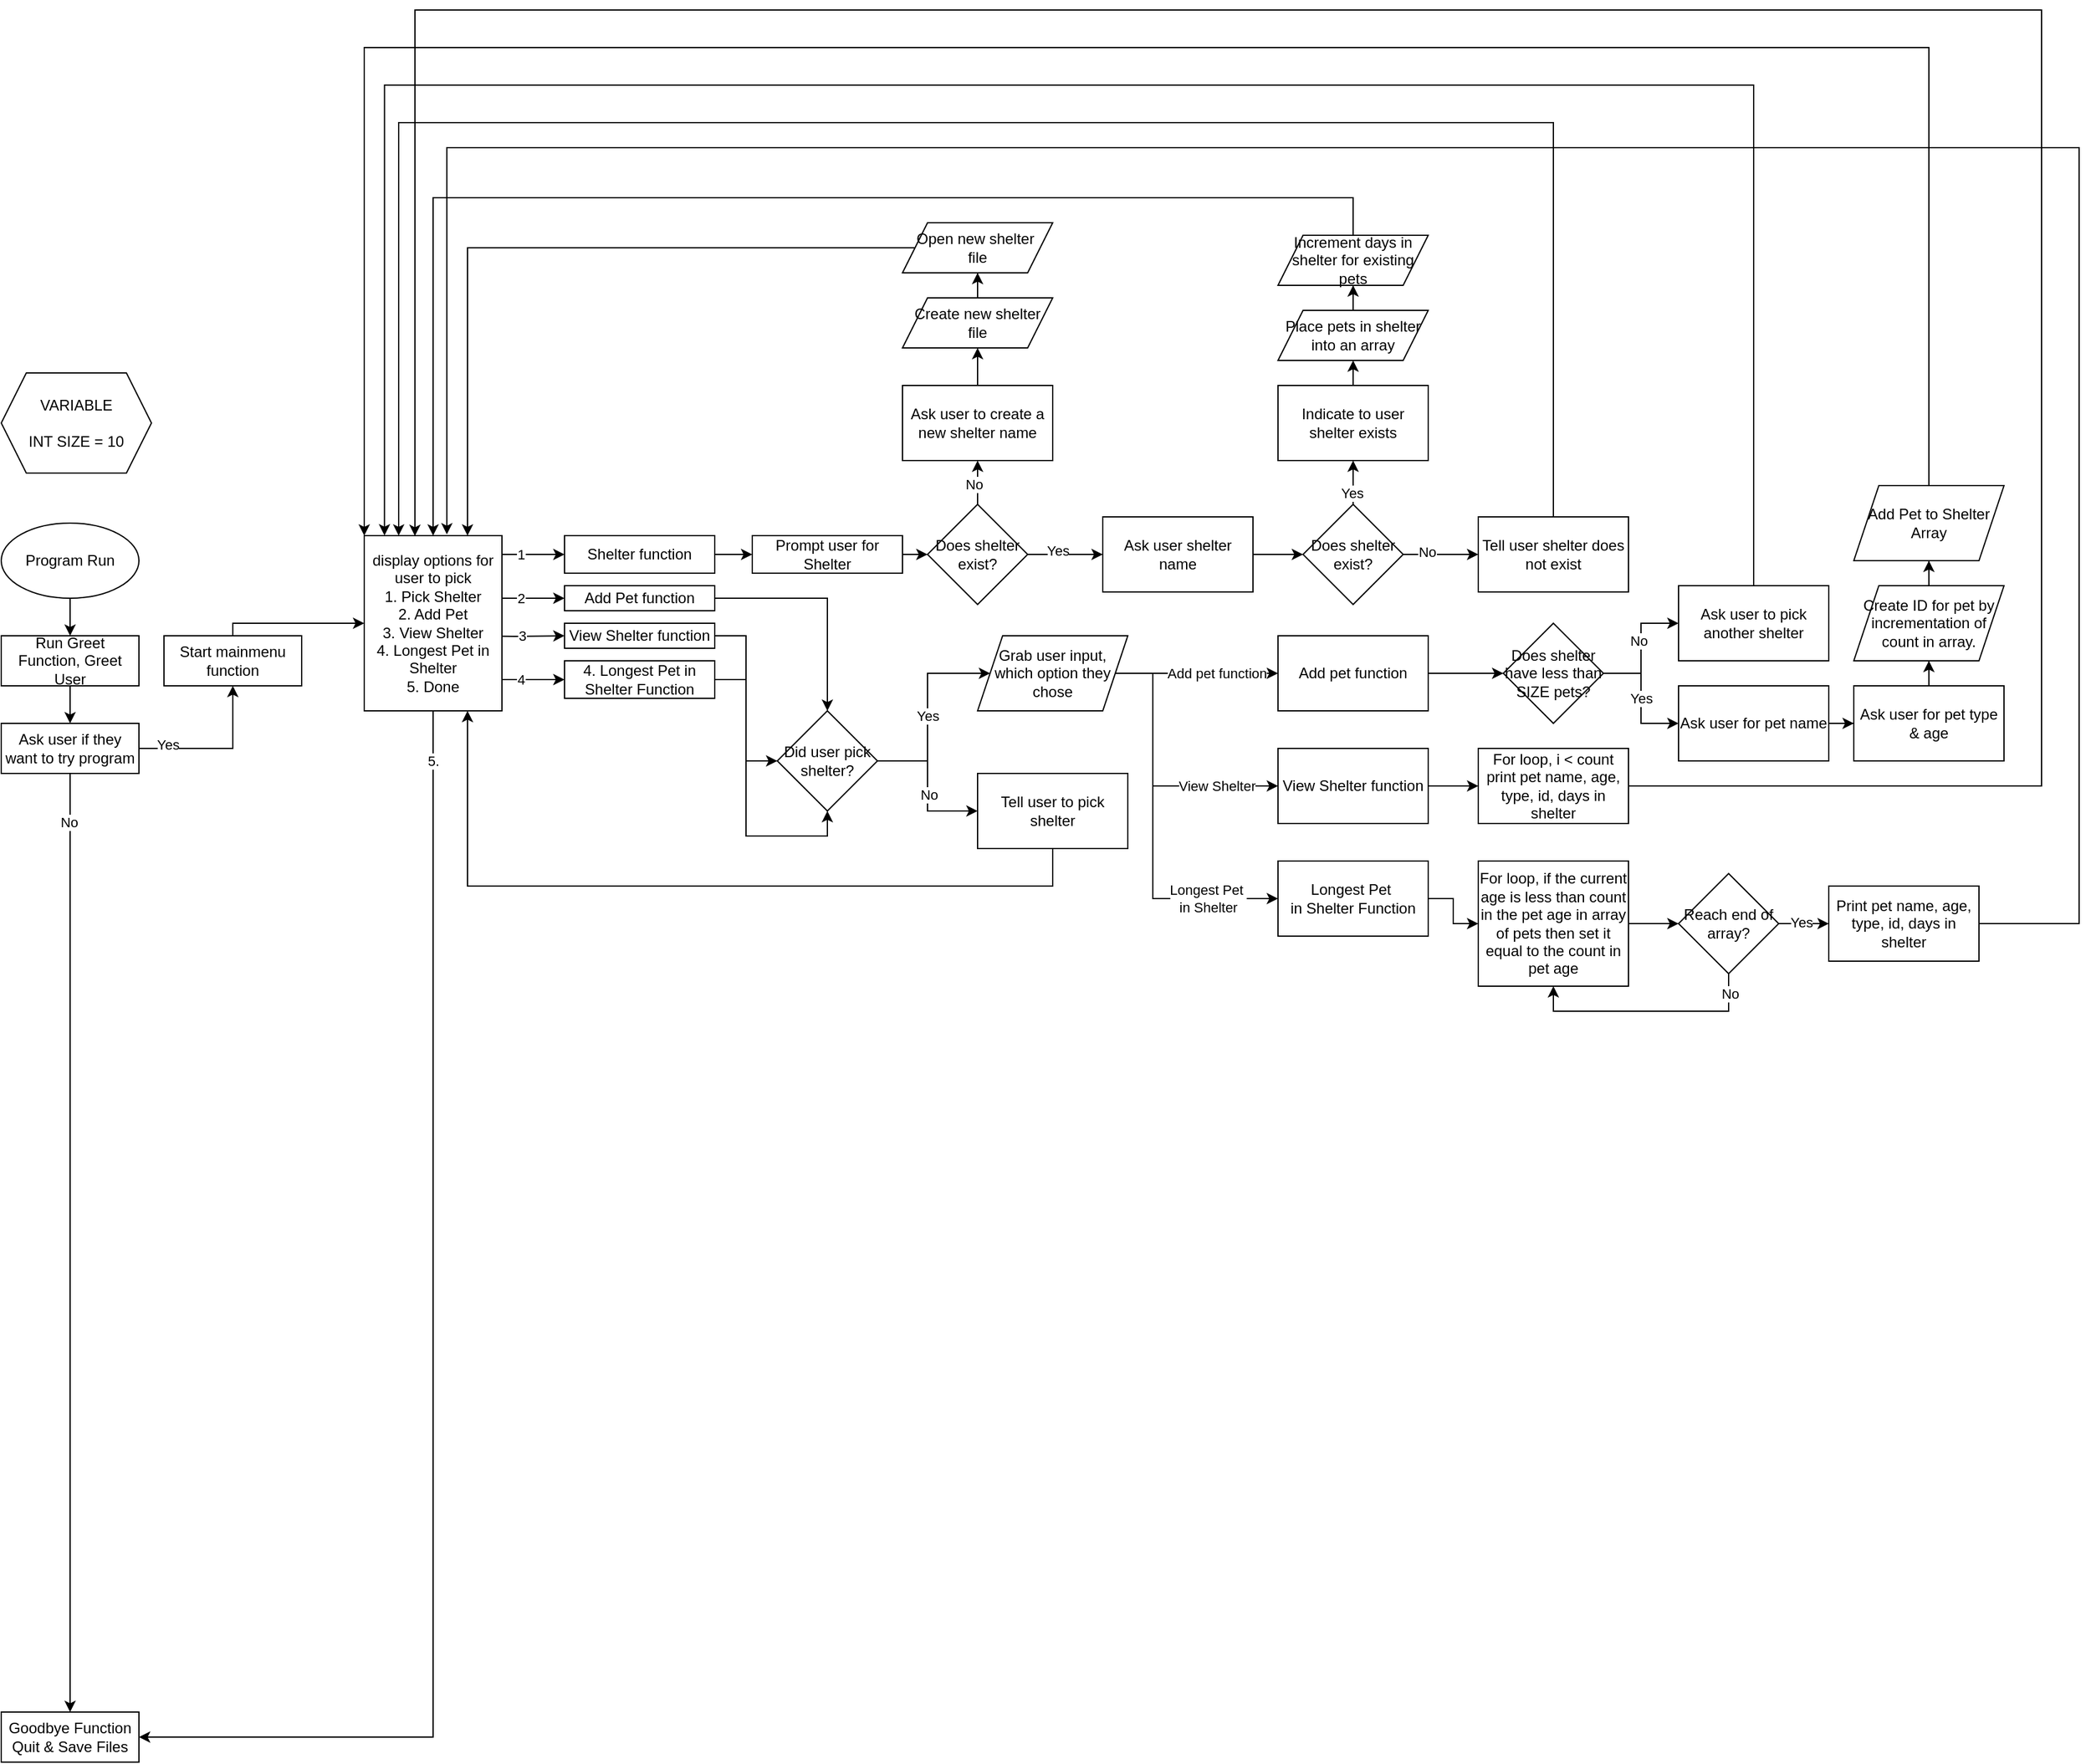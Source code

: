 <mxfile version="23.1.7" type="device">
  <diagram name="Page-1" id="0ZyuKpbofPeOFYSGx-PF">
    <mxGraphModel dx="1391" dy="1906" grid="1" gridSize="10" guides="1" tooltips="1" connect="1" arrows="1" fold="1" page="1" pageScale="1" pageWidth="850" pageHeight="1100" math="0" shadow="0">
      <root>
        <mxCell id="0" />
        <mxCell id="1" parent="0" />
        <mxCell id="tl55J5YGTpT1w8eIhRAH-3" style="edgeStyle=orthogonalEdgeStyle;rounded=0;orthogonalLoop=1;jettySize=auto;html=1;exitX=0.5;exitY=1;exitDx=0;exitDy=0;entryX=0.5;entryY=0;entryDx=0;entryDy=0;" edge="1" parent="1" source="tl55J5YGTpT1w8eIhRAH-1" target="tl55J5YGTpT1w8eIhRAH-2">
          <mxGeometry relative="1" as="geometry" />
        </mxCell>
        <mxCell id="tl55J5YGTpT1w8eIhRAH-1" value="Program Run" style="ellipse;whiteSpace=wrap;html=1;" vertex="1" parent="1">
          <mxGeometry x="10" y="10" width="110" height="60" as="geometry" />
        </mxCell>
        <mxCell id="tl55J5YGTpT1w8eIhRAH-8" value="" style="edgeStyle=orthogonalEdgeStyle;rounded=0;orthogonalLoop=1;jettySize=auto;html=1;" edge="1" parent="1" source="tl55J5YGTpT1w8eIhRAH-2" target="tl55J5YGTpT1w8eIhRAH-7">
          <mxGeometry relative="1" as="geometry" />
        </mxCell>
        <mxCell id="tl55J5YGTpT1w8eIhRAH-2" value="Run Greet Function, Greet User" style="rounded=0;whiteSpace=wrap;html=1;" vertex="1" parent="1">
          <mxGeometry x="10" y="100" width="110" height="40" as="geometry" />
        </mxCell>
        <mxCell id="tl55J5YGTpT1w8eIhRAH-10" value="" style="edgeStyle=orthogonalEdgeStyle;rounded=0;orthogonalLoop=1;jettySize=auto;html=1;" edge="1" parent="1" source="tl55J5YGTpT1w8eIhRAH-7" target="tl55J5YGTpT1w8eIhRAH-9">
          <mxGeometry relative="1" as="geometry" />
        </mxCell>
        <mxCell id="tl55J5YGTpT1w8eIhRAH-11" value="No" style="edgeLabel;html=1;align=center;verticalAlign=middle;resizable=0;points=[];" vertex="1" connectable="0" parent="tl55J5YGTpT1w8eIhRAH-10">
          <mxGeometry x="-0.896" y="-1" relative="1" as="geometry">
            <mxPoint as="offset" />
          </mxGeometry>
        </mxCell>
        <mxCell id="tl55J5YGTpT1w8eIhRAH-13" value="" style="edgeStyle=orthogonalEdgeStyle;rounded=0;orthogonalLoop=1;jettySize=auto;html=1;" edge="1" parent="1" source="tl55J5YGTpT1w8eIhRAH-7" target="tl55J5YGTpT1w8eIhRAH-12">
          <mxGeometry relative="1" as="geometry" />
        </mxCell>
        <mxCell id="tl55J5YGTpT1w8eIhRAH-14" value="Yes" style="edgeLabel;html=1;align=center;verticalAlign=middle;resizable=0;points=[];" vertex="1" connectable="0" parent="tl55J5YGTpT1w8eIhRAH-13">
          <mxGeometry x="-0.644" y="3" relative="1" as="geometry">
            <mxPoint as="offset" />
          </mxGeometry>
        </mxCell>
        <mxCell id="tl55J5YGTpT1w8eIhRAH-7" value="Ask user if they want to try program" style="rounded=0;whiteSpace=wrap;html=1;" vertex="1" parent="1">
          <mxGeometry x="10" y="170" width="110" height="40" as="geometry" />
        </mxCell>
        <mxCell id="tl55J5YGTpT1w8eIhRAH-9" value="Goodbye Function&lt;br&gt;Quit &amp;amp; Save Files" style="rounded=0;whiteSpace=wrap;html=1;" vertex="1" parent="1">
          <mxGeometry x="10" y="960" width="110" height="40" as="geometry" />
        </mxCell>
        <mxCell id="tl55J5YGTpT1w8eIhRAH-34" style="edgeStyle=orthogonalEdgeStyle;rounded=0;orthogonalLoop=1;jettySize=auto;html=1;exitX=0.5;exitY=0;exitDx=0;exitDy=0;entryX=0;entryY=0.5;entryDx=0;entryDy=0;" edge="1" parent="1" source="tl55J5YGTpT1w8eIhRAH-12" target="tl55J5YGTpT1w8eIhRAH-15">
          <mxGeometry relative="1" as="geometry">
            <Array as="points">
              <mxPoint x="195" y="90" />
            </Array>
          </mxGeometry>
        </mxCell>
        <mxCell id="tl55J5YGTpT1w8eIhRAH-12" value="Start mainmenu function" style="rounded=0;whiteSpace=wrap;html=1;" vertex="1" parent="1">
          <mxGeometry x="140" y="100" width="110" height="40" as="geometry" />
        </mxCell>
        <mxCell id="tl55J5YGTpT1w8eIhRAH-18" style="edgeStyle=orthogonalEdgeStyle;rounded=0;orthogonalLoop=1;jettySize=auto;html=1;exitX=1;exitY=0.25;exitDx=0;exitDy=0;entryX=0;entryY=0.5;entryDx=0;entryDy=0;" edge="1" parent="1" source="tl55J5YGTpT1w8eIhRAH-15" target="tl55J5YGTpT1w8eIhRAH-19">
          <mxGeometry relative="1" as="geometry">
            <mxPoint x="430" y="55.034" as="targetPoint" />
            <Array as="points">
              <mxPoint x="410" y="35" />
            </Array>
          </mxGeometry>
        </mxCell>
        <mxCell id="tl55J5YGTpT1w8eIhRAH-20" value="1" style="edgeLabel;html=1;align=center;verticalAlign=middle;resizable=0;points=[];" vertex="1" connectable="0" parent="tl55J5YGTpT1w8eIhRAH-18">
          <mxGeometry x="-0.548" y="-1" relative="1" as="geometry">
            <mxPoint x="14" y="-4" as="offset" />
          </mxGeometry>
        </mxCell>
        <mxCell id="tl55J5YGTpT1w8eIhRAH-23" value="" style="edgeStyle=orthogonalEdgeStyle;rounded=0;orthogonalLoop=1;jettySize=auto;html=1;" edge="1" parent="1" source="tl55J5YGTpT1w8eIhRAH-15" target="tl55J5YGTpT1w8eIhRAH-22">
          <mxGeometry relative="1" as="geometry">
            <Array as="points">
              <mxPoint x="430" y="70" />
              <mxPoint x="430" y="70" />
            </Array>
          </mxGeometry>
        </mxCell>
        <mxCell id="tl55J5YGTpT1w8eIhRAH-24" value="2" style="edgeLabel;html=1;align=center;verticalAlign=middle;resizable=0;points=[];" vertex="1" connectable="0" parent="tl55J5YGTpT1w8eIhRAH-23">
          <mxGeometry x="-0.247" relative="1" as="geometry">
            <mxPoint x="-4" as="offset" />
          </mxGeometry>
        </mxCell>
        <mxCell id="tl55J5YGTpT1w8eIhRAH-27" value="" style="edgeStyle=orthogonalEdgeStyle;rounded=0;orthogonalLoop=1;jettySize=auto;html=1;entryX=0;entryY=0.5;entryDx=0;entryDy=0;" edge="1" parent="1" target="tl55J5YGTpT1w8eIhRAH-26">
          <mxGeometry relative="1" as="geometry">
            <mxPoint x="380" y="100" as="sourcePoint" />
          </mxGeometry>
        </mxCell>
        <mxCell id="tl55J5YGTpT1w8eIhRAH-28" value="3" style="edgeLabel;html=1;align=center;verticalAlign=middle;resizable=0;points=[];" vertex="1" connectable="0" parent="tl55J5YGTpT1w8eIhRAH-27">
          <mxGeometry x="0.236" y="2" relative="1" as="geometry">
            <mxPoint x="-4" y="2" as="offset" />
          </mxGeometry>
        </mxCell>
        <mxCell id="tl55J5YGTpT1w8eIhRAH-31" value="" style="edgeStyle=orthogonalEdgeStyle;rounded=0;orthogonalLoop=1;jettySize=auto;html=1;" edge="1" parent="1" source="tl55J5YGTpT1w8eIhRAH-15" target="tl55J5YGTpT1w8eIhRAH-30">
          <mxGeometry relative="1" as="geometry">
            <Array as="points">
              <mxPoint x="450" y="135" />
              <mxPoint x="450" y="135" />
            </Array>
          </mxGeometry>
        </mxCell>
        <mxCell id="tl55J5YGTpT1w8eIhRAH-32" value="4" style="edgeLabel;html=1;align=center;verticalAlign=middle;resizable=0;points=[];" vertex="1" connectable="0" parent="tl55J5YGTpT1w8eIhRAH-31">
          <mxGeometry x="-0.091" relative="1" as="geometry">
            <mxPoint x="-8" as="offset" />
          </mxGeometry>
        </mxCell>
        <mxCell id="tl55J5YGTpT1w8eIhRAH-35" style="edgeStyle=orthogonalEdgeStyle;rounded=0;orthogonalLoop=1;jettySize=auto;html=1;exitX=0.5;exitY=1;exitDx=0;exitDy=0;entryX=1;entryY=0.5;entryDx=0;entryDy=0;" edge="1" parent="1" source="tl55J5YGTpT1w8eIhRAH-15" target="tl55J5YGTpT1w8eIhRAH-9">
          <mxGeometry relative="1" as="geometry" />
        </mxCell>
        <mxCell id="tl55J5YGTpT1w8eIhRAH-36" value="5." style="edgeLabel;html=1;align=center;verticalAlign=middle;resizable=0;points=[];" vertex="1" connectable="0" parent="tl55J5YGTpT1w8eIhRAH-35">
          <mxGeometry x="-0.915" y="-2" relative="1" as="geometry">
            <mxPoint x="2" y="-5" as="offset" />
          </mxGeometry>
        </mxCell>
        <mxCell id="tl55J5YGTpT1w8eIhRAH-15" value="display options for user to pick&lt;br&gt;1. Pick Shelter&lt;br&gt;2. Add Pet&lt;br&gt;3. View Shelter&lt;br&gt;4. Longest Pet in Shelter&lt;br&gt;5. Done" style="rounded=0;whiteSpace=wrap;html=1;" vertex="1" parent="1">
          <mxGeometry x="300" y="20" width="110" height="140" as="geometry" />
        </mxCell>
        <mxCell id="tl55J5YGTpT1w8eIhRAH-38" value="" style="edgeStyle=orthogonalEdgeStyle;rounded=0;orthogonalLoop=1;jettySize=auto;html=1;" edge="1" parent="1" source="tl55J5YGTpT1w8eIhRAH-19" target="tl55J5YGTpT1w8eIhRAH-37">
          <mxGeometry relative="1" as="geometry" />
        </mxCell>
        <mxCell id="tl55J5YGTpT1w8eIhRAH-19" value="Shelter function" style="rounded=0;whiteSpace=wrap;html=1;" vertex="1" parent="1">
          <mxGeometry x="460" y="20" width="120" height="30" as="geometry" />
        </mxCell>
        <mxCell id="tl55J5YGTpT1w8eIhRAH-79" style="edgeStyle=orthogonalEdgeStyle;rounded=0;orthogonalLoop=1;jettySize=auto;html=1;entryX=0.5;entryY=0;entryDx=0;entryDy=0;" edge="1" parent="1" source="tl55J5YGTpT1w8eIhRAH-22" target="tl55J5YGTpT1w8eIhRAH-78">
          <mxGeometry relative="1" as="geometry" />
        </mxCell>
        <mxCell id="tl55J5YGTpT1w8eIhRAH-22" value="Add Pet function" style="whiteSpace=wrap;html=1;rounded=0;" vertex="1" parent="1">
          <mxGeometry x="460" y="60" width="120" height="20" as="geometry" />
        </mxCell>
        <mxCell id="tl55J5YGTpT1w8eIhRAH-80" style="edgeStyle=orthogonalEdgeStyle;rounded=0;orthogonalLoop=1;jettySize=auto;html=1;entryX=0;entryY=0.5;entryDx=0;entryDy=0;" edge="1" parent="1" source="tl55J5YGTpT1w8eIhRAH-26" target="tl55J5YGTpT1w8eIhRAH-78">
          <mxGeometry relative="1" as="geometry" />
        </mxCell>
        <mxCell id="tl55J5YGTpT1w8eIhRAH-26" value="View Shelter function" style="whiteSpace=wrap;html=1;rounded=0;" vertex="1" parent="1">
          <mxGeometry x="460" y="90" width="120" height="20" as="geometry" />
        </mxCell>
        <mxCell id="tl55J5YGTpT1w8eIhRAH-82" style="edgeStyle=orthogonalEdgeStyle;rounded=0;orthogonalLoop=1;jettySize=auto;html=1;entryX=0.5;entryY=1;entryDx=0;entryDy=0;" edge="1" parent="1" source="tl55J5YGTpT1w8eIhRAH-30" target="tl55J5YGTpT1w8eIhRAH-78">
          <mxGeometry relative="1" as="geometry" />
        </mxCell>
        <mxCell id="tl55J5YGTpT1w8eIhRAH-30" value="4. Longest Pet in Shelter Function" style="whiteSpace=wrap;html=1;rounded=0;" vertex="1" parent="1">
          <mxGeometry x="460" y="120" width="120" height="30" as="geometry" />
        </mxCell>
        <mxCell id="tl55J5YGTpT1w8eIhRAH-43" style="edgeStyle=orthogonalEdgeStyle;rounded=0;orthogonalLoop=1;jettySize=auto;html=1;exitX=1;exitY=0.5;exitDx=0;exitDy=0;entryX=0;entryY=0.5;entryDx=0;entryDy=0;" edge="1" parent="1" source="tl55J5YGTpT1w8eIhRAH-37" target="tl55J5YGTpT1w8eIhRAH-42">
          <mxGeometry relative="1" as="geometry" />
        </mxCell>
        <mxCell id="tl55J5YGTpT1w8eIhRAH-37" value="Prompt user for Shelter" style="rounded=0;whiteSpace=wrap;html=1;" vertex="1" parent="1">
          <mxGeometry x="610" y="20" width="120" height="30" as="geometry" />
        </mxCell>
        <mxCell id="tl55J5YGTpT1w8eIhRAH-46" value="" style="edgeStyle=orthogonalEdgeStyle;rounded=0;orthogonalLoop=1;jettySize=auto;html=1;" edge="1" parent="1" source="tl55J5YGTpT1w8eIhRAH-42" target="tl55J5YGTpT1w8eIhRAH-45">
          <mxGeometry relative="1" as="geometry" />
        </mxCell>
        <mxCell id="tl55J5YGTpT1w8eIhRAH-47" value="No" style="edgeLabel;html=1;align=center;verticalAlign=middle;resizable=0;points=[];" vertex="1" connectable="0" parent="tl55J5YGTpT1w8eIhRAH-46">
          <mxGeometry x="0.071" y="-3" relative="1" as="geometry">
            <mxPoint as="offset" />
          </mxGeometry>
        </mxCell>
        <mxCell id="tl55J5YGTpT1w8eIhRAH-51" value="" style="edgeStyle=orthogonalEdgeStyle;rounded=0;orthogonalLoop=1;jettySize=auto;html=1;" edge="1" parent="1" source="tl55J5YGTpT1w8eIhRAH-42" target="tl55J5YGTpT1w8eIhRAH-50">
          <mxGeometry relative="1" as="geometry" />
        </mxCell>
        <mxCell id="tl55J5YGTpT1w8eIhRAH-52" value="Yes" style="edgeLabel;html=1;align=center;verticalAlign=middle;resizable=0;points=[];" vertex="1" connectable="0" parent="tl55J5YGTpT1w8eIhRAH-51">
          <mxGeometry x="-0.197" y="3" relative="1" as="geometry">
            <mxPoint as="offset" />
          </mxGeometry>
        </mxCell>
        <mxCell id="tl55J5YGTpT1w8eIhRAH-42" value="Does shelter exist?" style="rhombus;whiteSpace=wrap;html=1;" vertex="1" parent="1">
          <mxGeometry x="750" y="-5" width="80" height="80" as="geometry" />
        </mxCell>
        <mxCell id="tl55J5YGTpT1w8eIhRAH-71" style="edgeStyle=orthogonalEdgeStyle;rounded=0;orthogonalLoop=1;jettySize=auto;html=1;exitX=0.5;exitY=0;exitDx=0;exitDy=0;entryX=0.5;entryY=1;entryDx=0;entryDy=0;" edge="1" parent="1" source="tl55J5YGTpT1w8eIhRAH-45" target="tl55J5YGTpT1w8eIhRAH-69">
          <mxGeometry relative="1" as="geometry" />
        </mxCell>
        <mxCell id="tl55J5YGTpT1w8eIhRAH-45" value="Ask user to create a new shelter name" style="whiteSpace=wrap;html=1;" vertex="1" parent="1">
          <mxGeometry x="730" y="-100" width="120" height="60" as="geometry" />
        </mxCell>
        <mxCell id="tl55J5YGTpT1w8eIhRAH-54" value="" style="edgeStyle=orthogonalEdgeStyle;rounded=0;orthogonalLoop=1;jettySize=auto;html=1;" edge="1" parent="1" source="tl55J5YGTpT1w8eIhRAH-50" target="tl55J5YGTpT1w8eIhRAH-53">
          <mxGeometry relative="1" as="geometry" />
        </mxCell>
        <mxCell id="tl55J5YGTpT1w8eIhRAH-50" value="Ask user shelter name" style="whiteSpace=wrap;html=1;" vertex="1" parent="1">
          <mxGeometry x="890" y="5" width="120" height="60" as="geometry" />
        </mxCell>
        <mxCell id="tl55J5YGTpT1w8eIhRAH-57" value="" style="edgeStyle=orthogonalEdgeStyle;rounded=0;orthogonalLoop=1;jettySize=auto;html=1;" edge="1" parent="1" source="tl55J5YGTpT1w8eIhRAH-53" target="tl55J5YGTpT1w8eIhRAH-56">
          <mxGeometry relative="1" as="geometry" />
        </mxCell>
        <mxCell id="tl55J5YGTpT1w8eIhRAH-62" value="Yes" style="edgeLabel;html=1;align=center;verticalAlign=middle;resizable=0;points=[];" vertex="1" connectable="0" parent="tl55J5YGTpT1w8eIhRAH-57">
          <mxGeometry x="-0.601" y="1" relative="1" as="geometry">
            <mxPoint as="offset" />
          </mxGeometry>
        </mxCell>
        <mxCell id="tl55J5YGTpT1w8eIhRAH-64" value="" style="edgeStyle=orthogonalEdgeStyle;rounded=0;orthogonalLoop=1;jettySize=auto;html=1;" edge="1" parent="1" source="tl55J5YGTpT1w8eIhRAH-53" target="tl55J5YGTpT1w8eIhRAH-63">
          <mxGeometry relative="1" as="geometry" />
        </mxCell>
        <mxCell id="tl55J5YGTpT1w8eIhRAH-65" value="No" style="edgeLabel;html=1;align=center;verticalAlign=middle;resizable=0;points=[];" vertex="1" connectable="0" parent="tl55J5YGTpT1w8eIhRAH-64">
          <mxGeometry x="-0.381" y="2" relative="1" as="geometry">
            <mxPoint as="offset" />
          </mxGeometry>
        </mxCell>
        <mxCell id="tl55J5YGTpT1w8eIhRAH-53" value="Does shelter exist?" style="rhombus;whiteSpace=wrap;html=1;" vertex="1" parent="1">
          <mxGeometry x="1050" y="-5" width="80" height="80" as="geometry" />
        </mxCell>
        <mxCell id="tl55J5YGTpT1w8eIhRAH-59" style="edgeStyle=orthogonalEdgeStyle;rounded=0;orthogonalLoop=1;jettySize=auto;html=1;exitX=0.5;exitY=0;exitDx=0;exitDy=0;entryX=0.5;entryY=1;entryDx=0;entryDy=0;" edge="1" parent="1" source="tl55J5YGTpT1w8eIhRAH-56" target="tl55J5YGTpT1w8eIhRAH-58">
          <mxGeometry relative="1" as="geometry" />
        </mxCell>
        <mxCell id="tl55J5YGTpT1w8eIhRAH-56" value="Indicate to user shelter exists" style="whiteSpace=wrap;html=1;" vertex="1" parent="1">
          <mxGeometry x="1030" y="-100" width="120" height="60" as="geometry" />
        </mxCell>
        <mxCell id="tl55J5YGTpT1w8eIhRAH-61" value="" style="edgeStyle=orthogonalEdgeStyle;rounded=0;orthogonalLoop=1;jettySize=auto;html=1;" edge="1" parent="1" source="tl55J5YGTpT1w8eIhRAH-58" target="tl55J5YGTpT1w8eIhRAH-60">
          <mxGeometry relative="1" as="geometry" />
        </mxCell>
        <mxCell id="tl55J5YGTpT1w8eIhRAH-58" value="Place pets in shelter into an array" style="shape=parallelogram;perimeter=parallelogramPerimeter;whiteSpace=wrap;html=1;fixedSize=1;" vertex="1" parent="1">
          <mxGeometry x="1030" y="-160" width="120" height="40" as="geometry" />
        </mxCell>
        <mxCell id="tl55J5YGTpT1w8eIhRAH-75" style="edgeStyle=orthogonalEdgeStyle;rounded=0;orthogonalLoop=1;jettySize=auto;html=1;entryX=0.5;entryY=0;entryDx=0;entryDy=0;" edge="1" parent="1" source="tl55J5YGTpT1w8eIhRAH-60" target="tl55J5YGTpT1w8eIhRAH-15">
          <mxGeometry relative="1" as="geometry">
            <Array as="points">
              <mxPoint x="1090" y="-250" />
              <mxPoint x="355" y="-250" />
            </Array>
          </mxGeometry>
        </mxCell>
        <mxCell id="tl55J5YGTpT1w8eIhRAH-60" value="Increment days in shelter for existing pets" style="shape=parallelogram;perimeter=parallelogramPerimeter;whiteSpace=wrap;html=1;fixedSize=1;" vertex="1" parent="1">
          <mxGeometry x="1030" y="-220" width="120" height="40" as="geometry" />
        </mxCell>
        <mxCell id="tl55J5YGTpT1w8eIhRAH-77" style="edgeStyle=orthogonalEdgeStyle;rounded=0;orthogonalLoop=1;jettySize=auto;html=1;entryX=0.25;entryY=0;entryDx=0;entryDy=0;" edge="1" parent="1" source="tl55J5YGTpT1w8eIhRAH-63" target="tl55J5YGTpT1w8eIhRAH-15">
          <mxGeometry relative="1" as="geometry">
            <Array as="points">
              <mxPoint x="1250" y="-310" />
              <mxPoint x="328" y="-310" />
            </Array>
          </mxGeometry>
        </mxCell>
        <mxCell id="tl55J5YGTpT1w8eIhRAH-63" value="Tell user shelter does not exist" style="whiteSpace=wrap;html=1;" vertex="1" parent="1">
          <mxGeometry x="1190" y="5" width="120" height="60" as="geometry" />
        </mxCell>
        <mxCell id="tl55J5YGTpT1w8eIhRAH-73" value="" style="edgeStyle=orthogonalEdgeStyle;rounded=0;orthogonalLoop=1;jettySize=auto;html=1;" edge="1" parent="1" source="tl55J5YGTpT1w8eIhRAH-69" target="tl55J5YGTpT1w8eIhRAH-72">
          <mxGeometry relative="1" as="geometry" />
        </mxCell>
        <mxCell id="tl55J5YGTpT1w8eIhRAH-69" value="Create new shelter file" style="shape=parallelogram;perimeter=parallelogramPerimeter;whiteSpace=wrap;html=1;fixedSize=1;" vertex="1" parent="1">
          <mxGeometry x="730" y="-170" width="120" height="40" as="geometry" />
        </mxCell>
        <mxCell id="tl55J5YGTpT1w8eIhRAH-76" style="edgeStyle=orthogonalEdgeStyle;rounded=0;orthogonalLoop=1;jettySize=auto;html=1;exitX=0;exitY=0.5;exitDx=0;exitDy=0;entryX=0.75;entryY=0;entryDx=0;entryDy=0;" edge="1" parent="1" source="tl55J5YGTpT1w8eIhRAH-72" target="tl55J5YGTpT1w8eIhRAH-15">
          <mxGeometry relative="1" as="geometry" />
        </mxCell>
        <mxCell id="tl55J5YGTpT1w8eIhRAH-72" value="Open new shelter&amp;nbsp;&lt;br&gt;file" style="shape=parallelogram;perimeter=parallelogramPerimeter;whiteSpace=wrap;html=1;fixedSize=1;" vertex="1" parent="1">
          <mxGeometry x="730" y="-230" width="120" height="40" as="geometry" />
        </mxCell>
        <mxCell id="tl55J5YGTpT1w8eIhRAH-87" value="" style="edgeStyle=orthogonalEdgeStyle;rounded=0;orthogonalLoop=1;jettySize=auto;html=1;" edge="1" parent="1" source="tl55J5YGTpT1w8eIhRAH-78" target="tl55J5YGTpT1w8eIhRAH-86">
          <mxGeometry relative="1" as="geometry" />
        </mxCell>
        <mxCell id="tl55J5YGTpT1w8eIhRAH-88" value="No" style="edgeLabel;html=1;align=center;verticalAlign=middle;resizable=0;points=[];" vertex="1" connectable="0" parent="tl55J5YGTpT1w8eIhRAH-87">
          <mxGeometry x="0.112" y="1" relative="1" as="geometry">
            <mxPoint as="offset" />
          </mxGeometry>
        </mxCell>
        <mxCell id="tl55J5YGTpT1w8eIhRAH-91" style="edgeStyle=orthogonalEdgeStyle;rounded=0;orthogonalLoop=1;jettySize=auto;html=1;entryX=0;entryY=0.5;entryDx=0;entryDy=0;" edge="1" parent="1" source="tl55J5YGTpT1w8eIhRAH-78" target="tl55J5YGTpT1w8eIhRAH-90">
          <mxGeometry relative="1" as="geometry" />
        </mxCell>
        <mxCell id="tl55J5YGTpT1w8eIhRAH-92" value="Yes" style="edgeLabel;html=1;align=center;verticalAlign=middle;resizable=0;points=[];" vertex="1" connectable="0" parent="tl55J5YGTpT1w8eIhRAH-91">
          <mxGeometry x="-0.042" relative="1" as="geometry">
            <mxPoint as="offset" />
          </mxGeometry>
        </mxCell>
        <mxCell id="tl55J5YGTpT1w8eIhRAH-78" value="Did user pick shelter?" style="rhombus;whiteSpace=wrap;html=1;" vertex="1" parent="1">
          <mxGeometry x="630" y="160" width="80" height="80" as="geometry" />
        </mxCell>
        <mxCell id="tl55J5YGTpT1w8eIhRAH-89" style="edgeStyle=orthogonalEdgeStyle;rounded=0;orthogonalLoop=1;jettySize=auto;html=1;entryX=0.75;entryY=1;entryDx=0;entryDy=0;" edge="1" parent="1" source="tl55J5YGTpT1w8eIhRAH-86" target="tl55J5YGTpT1w8eIhRAH-15">
          <mxGeometry relative="1" as="geometry">
            <Array as="points">
              <mxPoint x="850" y="300" />
              <mxPoint x="383" y="300" />
            </Array>
          </mxGeometry>
        </mxCell>
        <mxCell id="tl55J5YGTpT1w8eIhRAH-86" value="Tell user to pick shelter" style="whiteSpace=wrap;html=1;" vertex="1" parent="1">
          <mxGeometry x="790" y="210" width="120" height="60" as="geometry" />
        </mxCell>
        <mxCell id="tl55J5YGTpT1w8eIhRAH-94" value="" style="edgeStyle=orthogonalEdgeStyle;rounded=0;orthogonalLoop=1;jettySize=auto;html=1;" edge="1" parent="1" source="tl55J5YGTpT1w8eIhRAH-90" target="tl55J5YGTpT1w8eIhRAH-93">
          <mxGeometry relative="1" as="geometry" />
        </mxCell>
        <mxCell id="tl55J5YGTpT1w8eIhRAH-95" value="Add pet function" style="edgeLabel;html=1;align=center;verticalAlign=middle;resizable=0;points=[];" vertex="1" connectable="0" parent="tl55J5YGTpT1w8eIhRAH-94">
          <mxGeometry x="-0.284" y="-1" relative="1" as="geometry">
            <mxPoint x="34" y="-1" as="offset" />
          </mxGeometry>
        </mxCell>
        <mxCell id="tl55J5YGTpT1w8eIhRAH-97" value="" style="edgeStyle=orthogonalEdgeStyle;rounded=0;orthogonalLoop=1;jettySize=auto;html=1;" edge="1" parent="1" source="tl55J5YGTpT1w8eIhRAH-90" target="tl55J5YGTpT1w8eIhRAH-96">
          <mxGeometry relative="1" as="geometry">
            <Array as="points">
              <mxPoint x="930" y="130" />
              <mxPoint x="930" y="220" />
            </Array>
          </mxGeometry>
        </mxCell>
        <mxCell id="tl55J5YGTpT1w8eIhRAH-98" value="View Shelter" style="edgeLabel;html=1;align=center;verticalAlign=middle;resizable=0;points=[];" vertex="1" connectable="0" parent="tl55J5YGTpT1w8eIhRAH-97">
          <mxGeometry x="0.486" y="-1" relative="1" as="geometry">
            <mxPoint x="7" y="-1" as="offset" />
          </mxGeometry>
        </mxCell>
        <mxCell id="tl55J5YGTpT1w8eIhRAH-101" value="" style="edgeStyle=orthogonalEdgeStyle;rounded=0;orthogonalLoop=1;jettySize=auto;html=1;" edge="1" parent="1" source="tl55J5YGTpT1w8eIhRAH-90" target="tl55J5YGTpT1w8eIhRAH-100">
          <mxGeometry relative="1" as="geometry">
            <Array as="points">
              <mxPoint x="930" y="130" />
              <mxPoint x="930" y="310" />
            </Array>
          </mxGeometry>
        </mxCell>
        <mxCell id="tl55J5YGTpT1w8eIhRAH-102" value="Longest Pet&amp;nbsp;&lt;br&gt;in Shelter" style="edgeLabel;html=1;align=center;verticalAlign=middle;resizable=0;points=[];" vertex="1" connectable="0" parent="tl55J5YGTpT1w8eIhRAH-101">
          <mxGeometry x="0.639" y="3" relative="1" as="geometry">
            <mxPoint y="3" as="offset" />
          </mxGeometry>
        </mxCell>
        <mxCell id="tl55J5YGTpT1w8eIhRAH-90" value="Grab user input, which option they chose" style="shape=parallelogram;perimeter=parallelogramPerimeter;whiteSpace=wrap;html=1;fixedSize=1;" vertex="1" parent="1">
          <mxGeometry x="790" y="100" width="120" height="60" as="geometry" />
        </mxCell>
        <mxCell id="tl55J5YGTpT1w8eIhRAH-104" value="" style="edgeStyle=orthogonalEdgeStyle;rounded=0;orthogonalLoop=1;jettySize=auto;html=1;" edge="1" parent="1" source="tl55J5YGTpT1w8eIhRAH-93" target="tl55J5YGTpT1w8eIhRAH-103">
          <mxGeometry relative="1" as="geometry" />
        </mxCell>
        <mxCell id="tl55J5YGTpT1w8eIhRAH-93" value="Add pet function" style="whiteSpace=wrap;html=1;" vertex="1" parent="1">
          <mxGeometry x="1030" y="100" width="120" height="60" as="geometry" />
        </mxCell>
        <mxCell id="tl55J5YGTpT1w8eIhRAH-123" value="" style="edgeStyle=orthogonalEdgeStyle;rounded=0;orthogonalLoop=1;jettySize=auto;html=1;" edge="1" parent="1" source="tl55J5YGTpT1w8eIhRAH-96" target="tl55J5YGTpT1w8eIhRAH-122">
          <mxGeometry relative="1" as="geometry" />
        </mxCell>
        <mxCell id="tl55J5YGTpT1w8eIhRAH-96" value="View Shelter function" style="whiteSpace=wrap;html=1;" vertex="1" parent="1">
          <mxGeometry x="1030" y="190" width="120" height="60" as="geometry" />
        </mxCell>
        <mxCell id="tl55J5YGTpT1w8eIhRAH-127" value="" style="edgeStyle=orthogonalEdgeStyle;rounded=0;orthogonalLoop=1;jettySize=auto;html=1;" edge="1" parent="1" source="tl55J5YGTpT1w8eIhRAH-100" target="tl55J5YGTpT1w8eIhRAH-126">
          <mxGeometry relative="1" as="geometry" />
        </mxCell>
        <mxCell id="tl55J5YGTpT1w8eIhRAH-100" value="Longest Pet&amp;nbsp;&lt;br&gt;in Shelter Function" style="whiteSpace=wrap;html=1;" vertex="1" parent="1">
          <mxGeometry x="1030" y="280" width="120" height="60" as="geometry" />
        </mxCell>
        <mxCell id="tl55J5YGTpT1w8eIhRAH-107" value="" style="edgeStyle=orthogonalEdgeStyle;rounded=0;orthogonalLoop=1;jettySize=auto;html=1;" edge="1" parent="1" source="tl55J5YGTpT1w8eIhRAH-103" target="tl55J5YGTpT1w8eIhRAH-106">
          <mxGeometry relative="1" as="geometry">
            <Array as="points">
              <mxPoint x="1320" y="130" />
              <mxPoint x="1320" y="170" />
            </Array>
          </mxGeometry>
        </mxCell>
        <mxCell id="tl55J5YGTpT1w8eIhRAH-108" value="Yes" style="edgeLabel;html=1;align=center;verticalAlign=middle;resizable=0;points=[];" vertex="1" connectable="0" parent="tl55J5YGTpT1w8eIhRAH-107">
          <mxGeometry x="-0.013" relative="1" as="geometry">
            <mxPoint as="offset" />
          </mxGeometry>
        </mxCell>
        <mxCell id="tl55J5YGTpT1w8eIhRAH-110" value="" style="edgeStyle=orthogonalEdgeStyle;rounded=0;orthogonalLoop=1;jettySize=auto;html=1;" edge="1" parent="1" source="tl55J5YGTpT1w8eIhRAH-103" target="tl55J5YGTpT1w8eIhRAH-109">
          <mxGeometry relative="1" as="geometry" />
        </mxCell>
        <mxCell id="tl55J5YGTpT1w8eIhRAH-111" value="No" style="edgeLabel;html=1;align=center;verticalAlign=middle;resizable=0;points=[];" vertex="1" connectable="0" parent="tl55J5YGTpT1w8eIhRAH-110">
          <mxGeometry x="0.129" y="2" relative="1" as="geometry">
            <mxPoint as="offset" />
          </mxGeometry>
        </mxCell>
        <mxCell id="tl55J5YGTpT1w8eIhRAH-103" value="Does shelter have less than SIZE pets?" style="rhombus;whiteSpace=wrap;html=1;" vertex="1" parent="1">
          <mxGeometry x="1210" y="90" width="80" height="80" as="geometry" />
        </mxCell>
        <mxCell id="tl55J5YGTpT1w8eIhRAH-105" value="VARIABLE&lt;br&gt;&lt;br&gt;INT SIZE = 10" style="shape=hexagon;perimeter=hexagonPerimeter2;whiteSpace=wrap;html=1;fixedSize=1;" vertex="1" parent="1">
          <mxGeometry x="10" y="-110" width="120" height="80" as="geometry" />
        </mxCell>
        <mxCell id="tl55J5YGTpT1w8eIhRAH-115" value="" style="edgeStyle=orthogonalEdgeStyle;rounded=0;orthogonalLoop=1;jettySize=auto;html=1;" edge="1" parent="1" source="tl55J5YGTpT1w8eIhRAH-106" target="tl55J5YGTpT1w8eIhRAH-114">
          <mxGeometry relative="1" as="geometry" />
        </mxCell>
        <mxCell id="tl55J5YGTpT1w8eIhRAH-106" value="Ask user for pet name" style="whiteSpace=wrap;html=1;" vertex="1" parent="1">
          <mxGeometry x="1350" y="140" width="120" height="60" as="geometry" />
        </mxCell>
        <mxCell id="tl55J5YGTpT1w8eIhRAH-109" value="Ask user to pick another shelter" style="whiteSpace=wrap;html=1;" vertex="1" parent="1">
          <mxGeometry x="1350" y="60" width="120" height="60" as="geometry" />
        </mxCell>
        <mxCell id="tl55J5YGTpT1w8eIhRAH-113" style="edgeStyle=orthogonalEdgeStyle;rounded=0;orthogonalLoop=1;jettySize=auto;html=1;entryX=0.147;entryY=-0.001;entryDx=0;entryDy=0;entryPerimeter=0;" edge="1" parent="1" source="tl55J5YGTpT1w8eIhRAH-109" target="tl55J5YGTpT1w8eIhRAH-15">
          <mxGeometry relative="1" as="geometry">
            <Array as="points">
              <mxPoint x="1410" y="-340" />
              <mxPoint x="316" y="-340" />
            </Array>
          </mxGeometry>
        </mxCell>
        <mxCell id="tl55J5YGTpT1w8eIhRAH-117" style="edgeStyle=orthogonalEdgeStyle;rounded=0;orthogonalLoop=1;jettySize=auto;html=1;entryX=0.5;entryY=1;entryDx=0;entryDy=0;" edge="1" parent="1" source="tl55J5YGTpT1w8eIhRAH-114" target="tl55J5YGTpT1w8eIhRAH-116">
          <mxGeometry relative="1" as="geometry" />
        </mxCell>
        <mxCell id="tl55J5YGTpT1w8eIhRAH-114" value="Ask user for pet type &amp;amp; age" style="whiteSpace=wrap;html=1;" vertex="1" parent="1">
          <mxGeometry x="1490" y="140" width="120" height="60" as="geometry" />
        </mxCell>
        <mxCell id="tl55J5YGTpT1w8eIhRAH-120" value="" style="edgeStyle=orthogonalEdgeStyle;rounded=0;orthogonalLoop=1;jettySize=auto;html=1;" edge="1" parent="1" source="tl55J5YGTpT1w8eIhRAH-116" target="tl55J5YGTpT1w8eIhRAH-119">
          <mxGeometry relative="1" as="geometry" />
        </mxCell>
        <mxCell id="tl55J5YGTpT1w8eIhRAH-116" value="Create ID for pet by incrementation of count in array." style="shape=parallelogram;perimeter=parallelogramPerimeter;whiteSpace=wrap;html=1;fixedSize=1;" vertex="1" parent="1">
          <mxGeometry x="1490" y="60" width="120" height="60" as="geometry" />
        </mxCell>
        <mxCell id="tl55J5YGTpT1w8eIhRAH-121" style="edgeStyle=orthogonalEdgeStyle;rounded=0;orthogonalLoop=1;jettySize=auto;html=1;entryX=0;entryY=0;entryDx=0;entryDy=0;" edge="1" parent="1" source="tl55J5YGTpT1w8eIhRAH-119" target="tl55J5YGTpT1w8eIhRAH-15">
          <mxGeometry relative="1" as="geometry">
            <Array as="points">
              <mxPoint x="1550" y="-370" />
              <mxPoint x="300" y="-370" />
            </Array>
          </mxGeometry>
        </mxCell>
        <mxCell id="tl55J5YGTpT1w8eIhRAH-119" value="Add Pet to Shelter Array" style="shape=parallelogram;perimeter=parallelogramPerimeter;whiteSpace=wrap;html=1;fixedSize=1;" vertex="1" parent="1">
          <mxGeometry x="1490" y="-20" width="120" height="60" as="geometry" />
        </mxCell>
        <mxCell id="tl55J5YGTpT1w8eIhRAH-122" value="For loop, i &amp;lt; count print pet name, age, type, id, days in shelter" style="whiteSpace=wrap;html=1;" vertex="1" parent="1">
          <mxGeometry x="1190" y="190" width="120" height="60" as="geometry" />
        </mxCell>
        <mxCell id="tl55J5YGTpT1w8eIhRAH-125" style="edgeStyle=orthogonalEdgeStyle;rounded=0;orthogonalLoop=1;jettySize=auto;html=1;entryX=0.368;entryY=0.002;entryDx=0;entryDy=0;entryPerimeter=0;" edge="1" parent="1" source="tl55J5YGTpT1w8eIhRAH-122" target="tl55J5YGTpT1w8eIhRAH-15">
          <mxGeometry relative="1" as="geometry">
            <Array as="points">
              <mxPoint x="1640" y="220" />
              <mxPoint x="1640" y="-400" />
              <mxPoint x="340" y="-400" />
            </Array>
          </mxGeometry>
        </mxCell>
        <mxCell id="tl55J5YGTpT1w8eIhRAH-132" style="edgeStyle=orthogonalEdgeStyle;rounded=0;orthogonalLoop=1;jettySize=auto;html=1;entryX=0;entryY=0.5;entryDx=0;entryDy=0;" edge="1" parent="1" source="tl55J5YGTpT1w8eIhRAH-126" target="tl55J5YGTpT1w8eIhRAH-131">
          <mxGeometry relative="1" as="geometry" />
        </mxCell>
        <mxCell id="tl55J5YGTpT1w8eIhRAH-126" value="For loop, if the current age is less than count in the pet age in array of pets then set it equal to the count in pet age" style="whiteSpace=wrap;html=1;" vertex="1" parent="1">
          <mxGeometry x="1190" y="280" width="120" height="100" as="geometry" />
        </mxCell>
        <mxCell id="tl55J5YGTpT1w8eIhRAH-133" style="edgeStyle=orthogonalEdgeStyle;rounded=0;orthogonalLoop=1;jettySize=auto;html=1;entryX=0.5;entryY=1;entryDx=0;entryDy=0;" edge="1" parent="1" source="tl55J5YGTpT1w8eIhRAH-131" target="tl55J5YGTpT1w8eIhRAH-126">
          <mxGeometry relative="1" as="geometry">
            <Array as="points">
              <mxPoint x="1390" y="400" />
              <mxPoint x="1250" y="400" />
            </Array>
          </mxGeometry>
        </mxCell>
        <mxCell id="tl55J5YGTpT1w8eIhRAH-134" value="No" style="edgeLabel;html=1;align=center;verticalAlign=middle;resizable=0;points=[];" vertex="1" connectable="0" parent="tl55J5YGTpT1w8eIhRAH-133">
          <mxGeometry x="-0.833" y="1" relative="1" as="geometry">
            <mxPoint as="offset" />
          </mxGeometry>
        </mxCell>
        <mxCell id="tl55J5YGTpT1w8eIhRAH-137" value="" style="edgeStyle=orthogonalEdgeStyle;rounded=0;orthogonalLoop=1;jettySize=auto;html=1;" edge="1" parent="1" source="tl55J5YGTpT1w8eIhRAH-131" target="tl55J5YGTpT1w8eIhRAH-136">
          <mxGeometry relative="1" as="geometry" />
        </mxCell>
        <mxCell id="tl55J5YGTpT1w8eIhRAH-138" value="Yes" style="edgeLabel;html=1;align=center;verticalAlign=middle;resizable=0;points=[];" vertex="1" connectable="0" parent="tl55J5YGTpT1w8eIhRAH-137">
          <mxGeometry x="-0.136" y="1" relative="1" as="geometry">
            <mxPoint as="offset" />
          </mxGeometry>
        </mxCell>
        <mxCell id="tl55J5YGTpT1w8eIhRAH-131" value="Reach end of array?" style="rhombus;whiteSpace=wrap;html=1;" vertex="1" parent="1">
          <mxGeometry x="1350" y="290" width="80" height="80" as="geometry" />
        </mxCell>
        <mxCell id="tl55J5YGTpT1w8eIhRAH-136" value="Print pet name, age, type, id, days in shelter" style="whiteSpace=wrap;html=1;" vertex="1" parent="1">
          <mxGeometry x="1470" y="300" width="120" height="60" as="geometry" />
        </mxCell>
        <mxCell id="tl55J5YGTpT1w8eIhRAH-139" style="edgeStyle=orthogonalEdgeStyle;rounded=0;orthogonalLoop=1;jettySize=auto;html=1;entryX=0.6;entryY=-0.007;entryDx=0;entryDy=0;entryPerimeter=0;" edge="1" parent="1" source="tl55J5YGTpT1w8eIhRAH-136" target="tl55J5YGTpT1w8eIhRAH-15">
          <mxGeometry relative="1" as="geometry">
            <Array as="points">
              <mxPoint x="1670" y="330" />
              <mxPoint x="1670" y="-290" />
              <mxPoint x="366" y="-290" />
            </Array>
          </mxGeometry>
        </mxCell>
      </root>
    </mxGraphModel>
  </diagram>
</mxfile>
